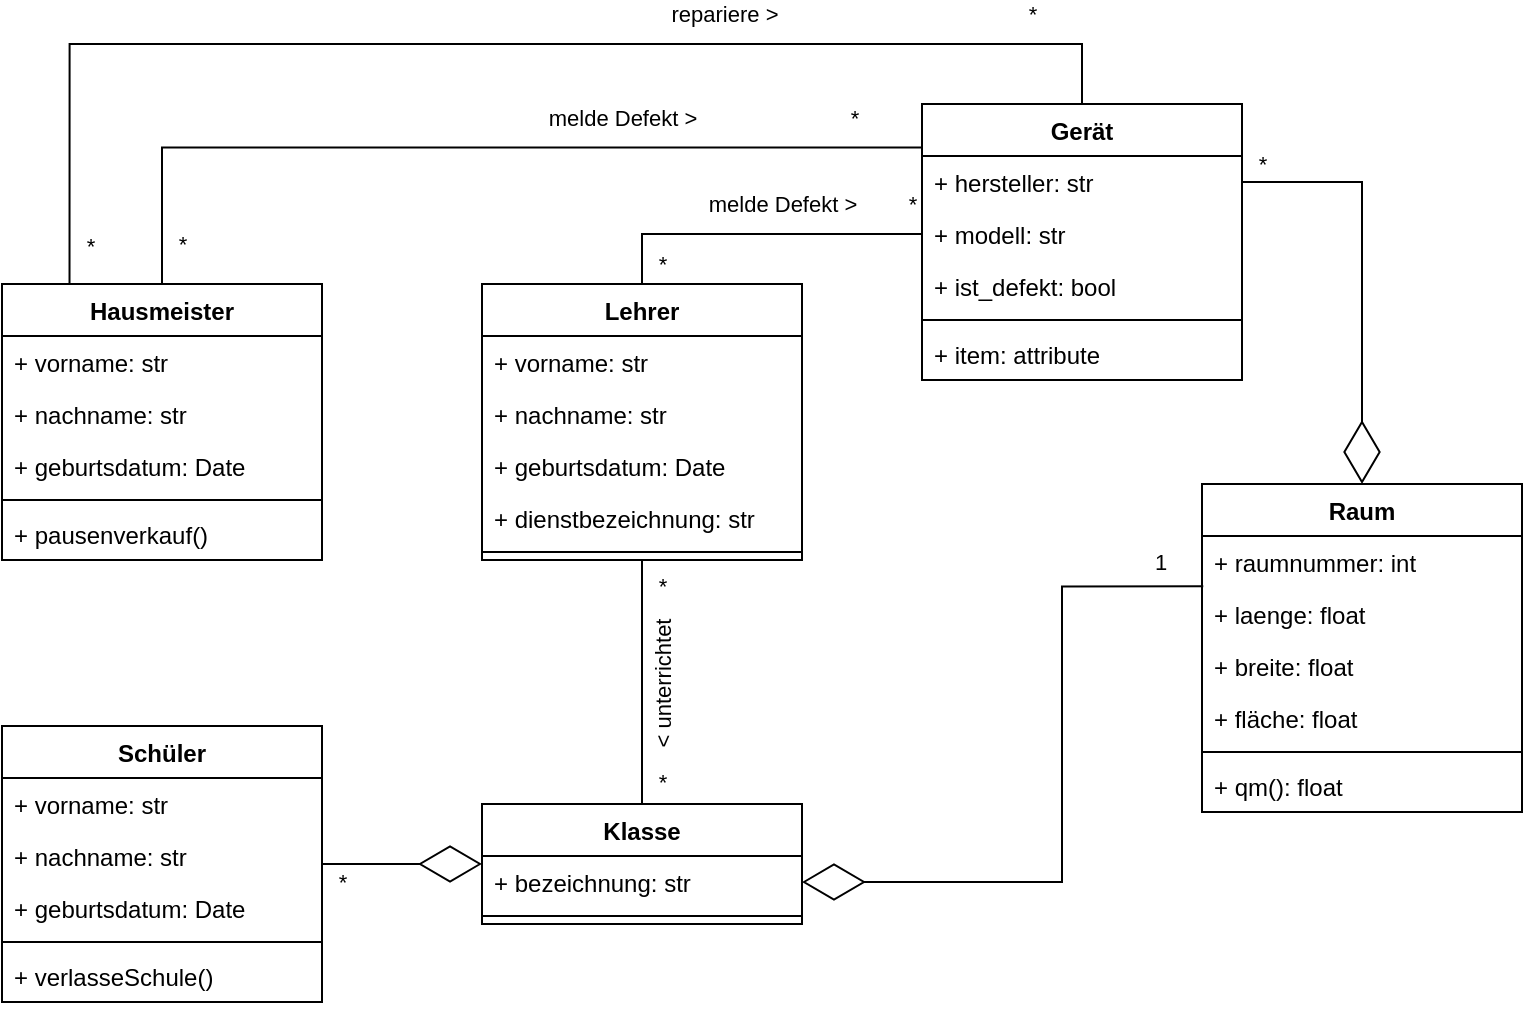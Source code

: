 <mxfile version="14.5.1" type="device"><diagram id="C5RBs43oDa-KdzZeNtuy" name="Page-1"><mxGraphModel dx="1851" dy="1761" grid="1" gridSize="10" guides="1" tooltips="1" connect="1" arrows="1" fold="1" page="1" pageScale="1" pageWidth="827" pageHeight="1169" math="0" shadow="0"><root><mxCell id="WIyWlLk6GJQsqaUBKTNV-0"/><mxCell id="WIyWlLk6GJQsqaUBKTNV-1" parent="WIyWlLk6GJQsqaUBKTNV-0"/><mxCell id="eVqHQOiq4v6Xng3MQukB-0" value="Hausmeister" style="swimlane;fontStyle=1;align=center;verticalAlign=top;childLayout=stackLayout;horizontal=1;startSize=26;horizontalStack=0;resizeParent=1;resizeParentMax=0;resizeLast=0;collapsible=1;marginBottom=0;" parent="WIyWlLk6GJQsqaUBKTNV-1" vertex="1"><mxGeometry x="-160" y="140" width="160" height="138" as="geometry"/></mxCell><mxCell id="eVqHQOiq4v6Xng3MQukB-1" value="+ vorname: str" style="text;strokeColor=none;fillColor=none;align=left;verticalAlign=top;spacingLeft=4;spacingRight=4;overflow=hidden;rotatable=0;points=[[0,0.5],[1,0.5]];portConstraint=eastwest;" parent="eVqHQOiq4v6Xng3MQukB-0" vertex="1"><mxGeometry y="26" width="160" height="26" as="geometry"/></mxCell><mxCell id="eVqHQOiq4v6Xng3MQukB-4" value="+ nachname: str" style="text;strokeColor=none;fillColor=none;align=left;verticalAlign=top;spacingLeft=4;spacingRight=4;overflow=hidden;rotatable=0;points=[[0,0.5],[1,0.5]];portConstraint=eastwest;" parent="eVqHQOiq4v6Xng3MQukB-0" vertex="1"><mxGeometry y="52" width="160" height="26" as="geometry"/></mxCell><mxCell id="eVqHQOiq4v6Xng3MQukB-10" value="+ geburtsdatum: Date" style="text;strokeColor=none;fillColor=none;align=left;verticalAlign=top;spacingLeft=4;spacingRight=4;overflow=hidden;rotatable=0;points=[[0,0.5],[1,0.5]];portConstraint=eastwest;" parent="eVqHQOiq4v6Xng3MQukB-0" vertex="1"><mxGeometry y="78" width="160" height="26" as="geometry"/></mxCell><mxCell id="eVqHQOiq4v6Xng3MQukB-2" value="" style="line;strokeWidth=1;fillColor=none;align=left;verticalAlign=middle;spacingTop=-1;spacingLeft=3;spacingRight=3;rotatable=0;labelPosition=right;points=[];portConstraint=eastwest;" parent="eVqHQOiq4v6Xng3MQukB-0" vertex="1"><mxGeometry y="104" width="160" height="8" as="geometry"/></mxCell><mxCell id="eVqHQOiq4v6Xng3MQukB-3" value="+ pausenverkauf()" style="text;strokeColor=none;fillColor=none;align=left;verticalAlign=top;spacingLeft=4;spacingRight=4;overflow=hidden;rotatable=0;points=[[0,0.5],[1,0.5]];portConstraint=eastwest;" parent="eVqHQOiq4v6Xng3MQukB-0" vertex="1"><mxGeometry y="112" width="160" height="26" as="geometry"/></mxCell><mxCell id="eVqHQOiq4v6Xng3MQukB-5" value="Klasse" style="swimlane;fontStyle=1;align=center;verticalAlign=top;childLayout=stackLayout;horizontal=1;startSize=26;horizontalStack=0;resizeParent=1;resizeParentMax=0;resizeLast=0;collapsible=1;marginBottom=0;" parent="WIyWlLk6GJQsqaUBKTNV-1" vertex="1"><mxGeometry x="80" y="400" width="160" height="60" as="geometry"/></mxCell><mxCell id="eVqHQOiq4v6Xng3MQukB-6" value="+ bezeichnung: str" style="text;strokeColor=none;fillColor=none;align=left;verticalAlign=top;spacingLeft=4;spacingRight=4;overflow=hidden;rotatable=0;points=[[0,0.5],[1,0.5]];portConstraint=eastwest;" parent="eVqHQOiq4v6Xng3MQukB-5" vertex="1"><mxGeometry y="26" width="160" height="26" as="geometry"/></mxCell><mxCell id="eVqHQOiq4v6Xng3MQukB-7" value="" style="line;strokeWidth=1;fillColor=none;align=left;verticalAlign=middle;spacingTop=-1;spacingLeft=3;spacingRight=3;rotatable=0;labelPosition=right;points=[];portConstraint=eastwest;" parent="eVqHQOiq4v6Xng3MQukB-5" vertex="1"><mxGeometry y="52" width="160" height="8" as="geometry"/></mxCell><mxCell id="eVqHQOiq4v6Xng3MQukB-12" value="Lehrer" style="swimlane;fontStyle=1;align=center;verticalAlign=top;childLayout=stackLayout;horizontal=1;startSize=26;horizontalStack=0;resizeParent=1;resizeParentMax=0;resizeLast=0;collapsible=1;marginBottom=0;" parent="WIyWlLk6GJQsqaUBKTNV-1" vertex="1"><mxGeometry x="80" y="140" width="160" height="138" as="geometry"/></mxCell><mxCell id="eVqHQOiq4v6Xng3MQukB-13" value="+ vorname: str" style="text;strokeColor=none;fillColor=none;align=left;verticalAlign=top;spacingLeft=4;spacingRight=4;overflow=hidden;rotatable=0;points=[[0,0.5],[1,0.5]];portConstraint=eastwest;" parent="eVqHQOiq4v6Xng3MQukB-12" vertex="1"><mxGeometry y="26" width="160" height="26" as="geometry"/></mxCell><mxCell id="eVqHQOiq4v6Xng3MQukB-14" value="+ nachname: str" style="text;strokeColor=none;fillColor=none;align=left;verticalAlign=top;spacingLeft=4;spacingRight=4;overflow=hidden;rotatable=0;points=[[0,0.5],[1,0.5]];portConstraint=eastwest;" parent="eVqHQOiq4v6Xng3MQukB-12" vertex="1"><mxGeometry y="52" width="160" height="26" as="geometry"/></mxCell><mxCell id="eVqHQOiq4v6Xng3MQukB-15" value="+ geburtsdatum: Date" style="text;strokeColor=none;fillColor=none;align=left;verticalAlign=top;spacingLeft=4;spacingRight=4;overflow=hidden;rotatable=0;points=[[0,0.5],[1,0.5]];portConstraint=eastwest;" parent="eVqHQOiq4v6Xng3MQukB-12" vertex="1"><mxGeometry y="78" width="160" height="26" as="geometry"/></mxCell><mxCell id="eVqHQOiq4v6Xng3MQukB-37" value="+ dienstbezeichnung: str" style="text;strokeColor=none;fillColor=none;align=left;verticalAlign=top;spacingLeft=4;spacingRight=4;overflow=hidden;rotatable=0;points=[[0,0.5],[1,0.5]];portConstraint=eastwest;" parent="eVqHQOiq4v6Xng3MQukB-12" vertex="1"><mxGeometry y="104" width="160" height="26" as="geometry"/></mxCell><mxCell id="eVqHQOiq4v6Xng3MQukB-16" value="" style="line;strokeWidth=1;fillColor=none;align=left;verticalAlign=middle;spacingTop=-1;spacingLeft=3;spacingRight=3;rotatable=0;labelPosition=right;points=[];portConstraint=eastwest;" parent="eVqHQOiq4v6Xng3MQukB-12" vertex="1"><mxGeometry y="130" width="160" height="8" as="geometry"/></mxCell><mxCell id="eVqHQOiq4v6Xng3MQukB-18" value="Raum" style="swimlane;fontStyle=1;align=center;verticalAlign=top;childLayout=stackLayout;horizontal=1;startSize=26;horizontalStack=0;resizeParent=1;resizeParentMax=0;resizeLast=0;collapsible=1;marginBottom=0;" parent="WIyWlLk6GJQsqaUBKTNV-1" vertex="1"><mxGeometry x="440" y="240" width="160" height="164" as="geometry"/></mxCell><mxCell id="eVqHQOiq4v6Xng3MQukB-19" value="+ raumnummer: int" style="text;strokeColor=none;fillColor=none;align=left;verticalAlign=top;spacingLeft=4;spacingRight=4;overflow=hidden;rotatable=0;points=[[0,0.5],[1,0.5]];portConstraint=eastwest;" parent="eVqHQOiq4v6Xng3MQukB-18" vertex="1"><mxGeometry y="26" width="160" height="26" as="geometry"/></mxCell><mxCell id="ZzdC4MonKGc6qlzDgWkk-5" value="+ laenge: float" style="text;strokeColor=none;fillColor=none;align=left;verticalAlign=top;spacingLeft=4;spacingRight=4;overflow=hidden;rotatable=0;points=[[0,0.5],[1,0.5]];portConstraint=eastwest;" vertex="1" parent="eVqHQOiq4v6Xng3MQukB-18"><mxGeometry y="52" width="160" height="26" as="geometry"/></mxCell><mxCell id="ZzdC4MonKGc6qlzDgWkk-6" value="+ breite: float" style="text;strokeColor=none;fillColor=none;align=left;verticalAlign=top;spacingLeft=4;spacingRight=4;overflow=hidden;rotatable=0;points=[[0,0.5],[1,0.5]];portConstraint=eastwest;" vertex="1" parent="eVqHQOiq4v6Xng3MQukB-18"><mxGeometry y="78" width="160" height="26" as="geometry"/></mxCell><mxCell id="eVqHQOiq4v6Xng3MQukB-38" value="+ fläche: float" style="text;strokeColor=none;fillColor=none;align=left;verticalAlign=top;spacingLeft=4;spacingRight=4;overflow=hidden;rotatable=0;points=[[0,0.5],[1,0.5]];portConstraint=eastwest;" parent="eVqHQOiq4v6Xng3MQukB-18" vertex="1"><mxGeometry y="104" width="160" height="26" as="geometry"/></mxCell><mxCell id="eVqHQOiq4v6Xng3MQukB-20" value="" style="line;strokeWidth=1;fillColor=none;align=left;verticalAlign=middle;spacingTop=-1;spacingLeft=3;spacingRight=3;rotatable=0;labelPosition=right;points=[];portConstraint=eastwest;" parent="eVqHQOiq4v6Xng3MQukB-18" vertex="1"><mxGeometry y="130" width="160" height="8" as="geometry"/></mxCell><mxCell id="ZzdC4MonKGc6qlzDgWkk-7" value="+ qm(): float" style="text;strokeColor=none;fillColor=none;align=left;verticalAlign=top;spacingLeft=4;spacingRight=4;overflow=hidden;rotatable=0;points=[[0,0.5],[1,0.5]];portConstraint=eastwest;" vertex="1" parent="eVqHQOiq4v6Xng3MQukB-18"><mxGeometry y="138" width="160" height="26" as="geometry"/></mxCell><mxCell id="eVqHQOiq4v6Xng3MQukB-22" value="Gerät" style="swimlane;fontStyle=1;align=center;verticalAlign=top;childLayout=stackLayout;horizontal=1;startSize=26;horizontalStack=0;resizeParent=1;resizeParentMax=0;resizeLast=0;collapsible=1;marginBottom=0;" parent="WIyWlLk6GJQsqaUBKTNV-1" vertex="1"><mxGeometry x="300" y="50" width="160" height="138" as="geometry"/></mxCell><mxCell id="eVqHQOiq4v6Xng3MQukB-23" value="+ hersteller: str" style="text;strokeColor=none;fillColor=none;align=left;verticalAlign=top;spacingLeft=4;spacingRight=4;overflow=hidden;rotatable=0;points=[[0,0.5],[1,0.5]];portConstraint=eastwest;" parent="eVqHQOiq4v6Xng3MQukB-22" vertex="1"><mxGeometry y="26" width="160" height="26" as="geometry"/></mxCell><mxCell id="eVqHQOiq4v6Xng3MQukB-26" value="+ modell: str" style="text;strokeColor=none;fillColor=none;align=left;verticalAlign=top;spacingLeft=4;spacingRight=4;overflow=hidden;rotatable=0;points=[[0,0.5],[1,0.5]];portConstraint=eastwest;" parent="eVqHQOiq4v6Xng3MQukB-22" vertex="1"><mxGeometry y="52" width="160" height="26" as="geometry"/></mxCell><mxCell id="ZzdC4MonKGc6qlzDgWkk-0" value="+ ist_defekt: bool" style="text;strokeColor=none;fillColor=none;align=left;verticalAlign=top;spacingLeft=4;spacingRight=4;overflow=hidden;rotatable=0;points=[[0,0.5],[1,0.5]];portConstraint=eastwest;" vertex="1" parent="eVqHQOiq4v6Xng3MQukB-22"><mxGeometry y="78" width="160" height="26" as="geometry"/></mxCell><mxCell id="eVqHQOiq4v6Xng3MQukB-24" value="" style="line;strokeWidth=1;fillColor=none;align=left;verticalAlign=middle;spacingTop=-1;spacingLeft=3;spacingRight=3;rotatable=0;labelPosition=right;points=[];portConstraint=eastwest;" parent="eVqHQOiq4v6Xng3MQukB-22" vertex="1"><mxGeometry y="104" width="160" height="8" as="geometry"/></mxCell><mxCell id="ZzdC4MonKGc6qlzDgWkk-8" value="+ item: attribute" style="text;strokeColor=none;fillColor=none;align=left;verticalAlign=top;spacingLeft=4;spacingRight=4;overflow=hidden;rotatable=0;points=[[0,0.5],[1,0.5]];portConstraint=eastwest;" vertex="1" parent="eVqHQOiq4v6Xng3MQukB-22"><mxGeometry y="112" width="160" height="26" as="geometry"/></mxCell><mxCell id="eVqHQOiq4v6Xng3MQukB-39" value="" style="endArrow=none;html=1;edgeStyle=orthogonalEdgeStyle;exitX=0.5;exitY=1;exitDx=0;exitDy=0;entryX=0.5;entryY=0;entryDx=0;entryDy=0;" parent="WIyWlLk6GJQsqaUBKTNV-1" source="eVqHQOiq4v6Xng3MQukB-12" target="eVqHQOiq4v6Xng3MQukB-5" edge="1"><mxGeometry relative="1" as="geometry"><mxPoint x="60" y="340" as="sourcePoint"/><mxPoint x="220" y="340" as="targetPoint"/></mxGeometry></mxCell><mxCell id="eVqHQOiq4v6Xng3MQukB-48" value="&amp;lt; unterrichtet" style="edgeLabel;html=1;align=center;verticalAlign=middle;resizable=0;points=[];horizontal=0;" parent="eVqHQOiq4v6Xng3MQukB-39" vertex="1" connectable="0"><mxGeometry x="-0.433" y="1" relative="1" as="geometry"><mxPoint x="9" y="27.52" as="offset"/></mxGeometry></mxCell><mxCell id="eVqHQOiq4v6Xng3MQukB-49" value="*" style="edgeLabel;html=1;align=center;verticalAlign=middle;resizable=0;points=[];" parent="eVqHQOiq4v6Xng3MQukB-39" vertex="1" connectable="0"><mxGeometry x="0.819" relative="1" as="geometry"><mxPoint x="10" as="offset"/></mxGeometry></mxCell><mxCell id="eVqHQOiq4v6Xng3MQukB-50" value="*" style="edgeLabel;html=1;align=center;verticalAlign=middle;resizable=0;points=[];" parent="eVqHQOiq4v6Xng3MQukB-39" vertex="1" connectable="0"><mxGeometry x="-0.797" y="-1" relative="1" as="geometry"><mxPoint x="11" as="offset"/></mxGeometry></mxCell><mxCell id="eVqHQOiq4v6Xng3MQukB-42" value="" style="endArrow=diamondThin;endFill=0;endSize=29;html=1;entryX=1;entryY=0.5;entryDx=0;entryDy=0;exitX=0.004;exitY=0.968;exitDx=0;exitDy=0;exitPerimeter=0;rounded=0;edgeStyle=orthogonalEdgeStyle;" parent="WIyWlLk6GJQsqaUBKTNV-1" source="eVqHQOiq4v6Xng3MQukB-19" target="eVqHQOiq4v6Xng3MQukB-6" edge="1"><mxGeometry width="160" relative="1" as="geometry"><mxPoint x="340" y="450" as="sourcePoint"/><mxPoint x="500" y="450" as="targetPoint"/><Array as="points"><mxPoint x="370" y="291"/><mxPoint x="370" y="439"/></Array></mxGeometry></mxCell><mxCell id="eVqHQOiq4v6Xng3MQukB-43" value="1" style="edgeLabel;html=1;align=center;verticalAlign=middle;resizable=0;points=[];" parent="eVqHQOiq4v6Xng3MQukB-42" vertex="1" connectable="0"><mxGeometry x="-0.852" relative="1" as="geometry"><mxPoint x="3.66" y="-12.18" as="offset"/></mxGeometry></mxCell><mxCell id="eVqHQOiq4v6Xng3MQukB-44" value="" style="endArrow=diamondThin;endFill=0;endSize=29;html=1;exitX=1;exitY=0.5;exitDx=0;exitDy=0;" parent="WIyWlLk6GJQsqaUBKTNV-1" source="eVqHQOiq4v6Xng3MQukB-31" edge="1"><mxGeometry width="160" relative="1" as="geometry"><mxPoint x="320" y="540" as="sourcePoint"/><mxPoint x="80" y="430" as="targetPoint"/></mxGeometry></mxCell><mxCell id="eVqHQOiq4v6Xng3MQukB-45" value="*" style="edgeLabel;html=1;align=center;verticalAlign=middle;resizable=0;points=[];labelPosition=center;verticalLabelPosition=bottom;" parent="eVqHQOiq4v6Xng3MQukB-44" vertex="1" connectable="0"><mxGeometry x="-0.559" y="1" relative="1" as="geometry"><mxPoint x="-7.67" y="10" as="offset"/></mxGeometry></mxCell><mxCell id="eVqHQOiq4v6Xng3MQukB-46" value="" style="endArrow=diamondThin;endFill=0;endSize=29;html=1;entryX=0.5;entryY=0;entryDx=0;entryDy=0;exitX=1;exitY=0.5;exitDx=0;exitDy=0;edgeStyle=orthogonalEdgeStyle;rounded=0;" parent="WIyWlLk6GJQsqaUBKTNV-1" source="eVqHQOiq4v6Xng3MQukB-23" target="eVqHQOiq4v6Xng3MQukB-18" edge="1"><mxGeometry width="160" relative="1" as="geometry"><mxPoint x="660" y="164.83" as="sourcePoint"/><mxPoint x="660" y="89.998" as="targetPoint"/></mxGeometry></mxCell><mxCell id="eVqHQOiq4v6Xng3MQukB-47" value="*" style="edgeLabel;html=1;align=center;verticalAlign=middle;resizable=0;points=[];" parent="eVqHQOiq4v6Xng3MQukB-46" vertex="1" connectable="0"><mxGeometry x="-0.559" y="1" relative="1" as="geometry"><mxPoint x="-36.6" y="-8" as="offset"/></mxGeometry></mxCell><mxCell id="eVqHQOiq4v6Xng3MQukB-31" value="Schüler" style="swimlane;fontStyle=1;align=center;verticalAlign=top;childLayout=stackLayout;horizontal=1;startSize=26;horizontalStack=0;resizeParent=1;resizeParentMax=0;resizeLast=0;collapsible=1;marginBottom=0;" parent="WIyWlLk6GJQsqaUBKTNV-1" vertex="1"><mxGeometry x="-160" y="361" width="160" height="138" as="geometry"/></mxCell><mxCell id="eVqHQOiq4v6Xng3MQukB-32" value="+ vorname: str" style="text;strokeColor=none;fillColor=none;align=left;verticalAlign=top;spacingLeft=4;spacingRight=4;overflow=hidden;rotatable=0;points=[[0,0.5],[1,0.5]];portConstraint=eastwest;" parent="eVqHQOiq4v6Xng3MQukB-31" vertex="1"><mxGeometry y="26" width="160" height="26" as="geometry"/></mxCell><mxCell id="eVqHQOiq4v6Xng3MQukB-33" value="+ nachname: str" style="text;strokeColor=none;fillColor=none;align=left;verticalAlign=top;spacingLeft=4;spacingRight=4;overflow=hidden;rotatable=0;points=[[0,0.5],[1,0.5]];portConstraint=eastwest;" parent="eVqHQOiq4v6Xng3MQukB-31" vertex="1"><mxGeometry y="52" width="160" height="26" as="geometry"/></mxCell><mxCell id="eVqHQOiq4v6Xng3MQukB-34" value="+ geburtsdatum: Date" style="text;strokeColor=none;fillColor=none;align=left;verticalAlign=top;spacingLeft=4;spacingRight=4;overflow=hidden;rotatable=0;points=[[0,0.5],[1,0.5]];portConstraint=eastwest;" parent="eVqHQOiq4v6Xng3MQukB-31" vertex="1"><mxGeometry y="78" width="160" height="26" as="geometry"/></mxCell><mxCell id="eVqHQOiq4v6Xng3MQukB-35" value="" style="line;strokeWidth=1;fillColor=none;align=left;verticalAlign=middle;spacingTop=-1;spacingLeft=3;spacingRight=3;rotatable=0;labelPosition=right;points=[];portConstraint=eastwest;" parent="eVqHQOiq4v6Xng3MQukB-31" vertex="1"><mxGeometry y="104" width="160" height="8" as="geometry"/></mxCell><mxCell id="eVqHQOiq4v6Xng3MQukB-36" value="+ verlasseSchule()" style="text;strokeColor=none;fillColor=none;align=left;verticalAlign=top;spacingLeft=4;spacingRight=4;overflow=hidden;rotatable=0;points=[[0,0.5],[1,0.5]];portConstraint=eastwest;" parent="eVqHQOiq4v6Xng3MQukB-31" vertex="1"><mxGeometry y="112" width="160" height="26" as="geometry"/></mxCell><mxCell id="eVqHQOiq4v6Xng3MQukB-51" value="" style="endArrow=none;html=1;edgeStyle=orthogonalEdgeStyle;exitX=0;exitY=0.5;exitDx=0;exitDy=0;entryX=0.5;entryY=0;entryDx=0;entryDy=0;rounded=0;" parent="WIyWlLk6GJQsqaUBKTNV-1" source="eVqHQOiq4v6Xng3MQukB-26" target="eVqHQOiq4v6Xng3MQukB-12" edge="1"><mxGeometry relative="1" as="geometry"><mxPoint x="190" y="60" as="sourcePoint"/><mxPoint x="190" y="182" as="targetPoint"/></mxGeometry></mxCell><mxCell id="eVqHQOiq4v6Xng3MQukB-54" value="*" style="edgeLabel;html=1;align=center;verticalAlign=middle;resizable=0;points=[];" parent="eVqHQOiq4v6Xng3MQukB-51" vertex="1" connectable="0"><mxGeometry x="-0.797" y="-1" relative="1" as="geometry"><mxPoint x="11" y="-14" as="offset"/></mxGeometry></mxCell><mxCell id="eVqHQOiq4v6Xng3MQukB-52" value="melde Defekt &amp;gt;" style="edgeLabel;html=1;align=center;verticalAlign=middle;resizable=0;points=[];horizontal=1;" parent="eVqHQOiq4v6Xng3MQukB-51" vertex="1" connectable="0"><mxGeometry x="-0.433" y="1" relative="1" as="geometry"><mxPoint x="-23.14" y="-16.01" as="offset"/></mxGeometry></mxCell><mxCell id="eVqHQOiq4v6Xng3MQukB-53" value="*" style="edgeLabel;html=1;align=center;verticalAlign=middle;resizable=0;points=[];" parent="eVqHQOiq4v6Xng3MQukB-51" vertex="1" connectable="0"><mxGeometry x="0.819" relative="1" as="geometry"><mxPoint x="10" y="5" as="offset"/></mxGeometry></mxCell><mxCell id="eVqHQOiq4v6Xng3MQukB-55" value="" style="endArrow=none;html=1;edgeStyle=orthogonalEdgeStyle;exitX=0.002;exitY=0.158;exitDx=0;exitDy=0;entryX=0.5;entryY=0;entryDx=0;entryDy=0;rounded=0;exitPerimeter=0;" parent="WIyWlLk6GJQsqaUBKTNV-1" source="eVqHQOiq4v6Xng3MQukB-22" target="eVqHQOiq4v6Xng3MQukB-0" edge="1"><mxGeometry relative="1" as="geometry"><mxPoint x="170" y="80.5" as="sourcePoint"/><mxPoint x="30" y="105.5" as="targetPoint"/></mxGeometry></mxCell><mxCell id="eVqHQOiq4v6Xng3MQukB-56" value="*" style="edgeLabel;html=1;align=center;verticalAlign=middle;resizable=0;points=[];" parent="eVqHQOiq4v6Xng3MQukB-55" vertex="1" connectable="0"><mxGeometry x="-0.797" y="-1" relative="1" as="geometry"><mxPoint x="11" y="-14" as="offset"/></mxGeometry></mxCell><mxCell id="eVqHQOiq4v6Xng3MQukB-57" value="melde Defekt &amp;gt;" style="edgeLabel;html=1;align=center;verticalAlign=middle;resizable=0;points=[];horizontal=1;" parent="eVqHQOiq4v6Xng3MQukB-55" vertex="1" connectable="0"><mxGeometry x="-0.433" y="1" relative="1" as="geometry"><mxPoint x="-23.14" y="-16.01" as="offset"/></mxGeometry></mxCell><mxCell id="eVqHQOiq4v6Xng3MQukB-58" value="*" style="edgeLabel;html=1;align=center;verticalAlign=middle;resizable=0;points=[];" parent="eVqHQOiq4v6Xng3MQukB-55" vertex="1" connectable="0"><mxGeometry x="0.819" relative="1" as="geometry"><mxPoint x="10" y="20.62" as="offset"/></mxGeometry></mxCell><mxCell id="ZzdC4MonKGc6qlzDgWkk-1" value="" style="endArrow=none;html=1;edgeStyle=orthogonalEdgeStyle;entryX=0.211;entryY=-0.004;entryDx=0;entryDy=0;rounded=0;entryPerimeter=0;exitX=0.5;exitY=0;exitDx=0;exitDy=0;" edge="1" parent="WIyWlLk6GJQsqaUBKTNV-1" source="eVqHQOiq4v6Xng3MQukB-22" target="eVqHQOiq4v6Xng3MQukB-0"><mxGeometry relative="1" as="geometry"><mxPoint x="390" y="20" as="sourcePoint"/><mxPoint x="-70" y="150" as="targetPoint"/><Array as="points"><mxPoint x="380" y="20"/><mxPoint x="-126" y="20"/></Array></mxGeometry></mxCell><mxCell id="ZzdC4MonKGc6qlzDgWkk-2" value="*" style="edgeLabel;html=1;align=center;verticalAlign=middle;resizable=0;points=[];" vertex="1" connectable="0" parent="ZzdC4MonKGc6qlzDgWkk-1"><mxGeometry x="-0.797" y="-1" relative="1" as="geometry"><mxPoint x="11" y="-14" as="offset"/></mxGeometry></mxCell><mxCell id="ZzdC4MonKGc6qlzDgWkk-3" value="repariere &amp;gt;" style="edgeLabel;html=1;align=center;verticalAlign=middle;resizable=0;points=[];horizontal=1;" vertex="1" connectable="0" parent="ZzdC4MonKGc6qlzDgWkk-1"><mxGeometry x="-0.433" y="1" relative="1" as="geometry"><mxPoint x="-23.14" y="-16.01" as="offset"/></mxGeometry></mxCell><mxCell id="ZzdC4MonKGc6qlzDgWkk-4" value="*" style="edgeLabel;html=1;align=center;verticalAlign=middle;resizable=0;points=[];" vertex="1" connectable="0" parent="ZzdC4MonKGc6qlzDgWkk-1"><mxGeometry x="0.819" relative="1" as="geometry"><mxPoint x="10" y="40.2" as="offset"/></mxGeometry></mxCell></root></mxGraphModel></diagram></mxfile>